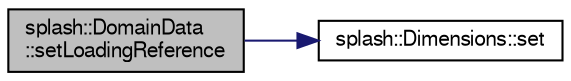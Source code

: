 digraph "splash::DomainData::setLoadingReference"
{
  edge [fontname="FreeSans",fontsize="10",labelfontname="FreeSans",labelfontsize="10"];
  node [fontname="FreeSans",fontsize="10",shape=record];
  rankdir="LR";
  Node1 [label="splash::DomainData\l::setLoadingReference",height=0.2,width=0.4,color="black", fillcolor="grey75", style="filled" fontcolor="black"];
  Node1 -> Node2 [color="midnightblue",fontsize="10",style="solid",fontname="FreeSans"];
  Node2 [label="splash::Dimensions::set",height=0.2,width=0.4,color="black", fillcolor="white", style="filled",URL="$classsplash_1_1_dimensions.html#aacded30f48b262936a9f9fa4fa621680"];
}
